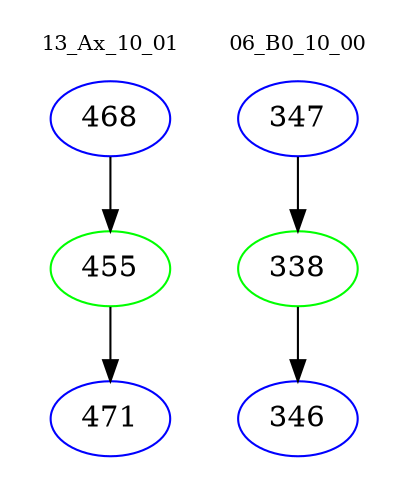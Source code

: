 digraph{
subgraph cluster_0 {
color = white
label = "13_Ax_10_01";
fontsize=10;
T0_468 [label="468", color="blue"]
T0_468 -> T0_455 [color="black"]
T0_455 [label="455", color="green"]
T0_455 -> T0_471 [color="black"]
T0_471 [label="471", color="blue"]
}
subgraph cluster_1 {
color = white
label = "06_B0_10_00";
fontsize=10;
T1_347 [label="347", color="blue"]
T1_347 -> T1_338 [color="black"]
T1_338 [label="338", color="green"]
T1_338 -> T1_346 [color="black"]
T1_346 [label="346", color="blue"]
}
}
